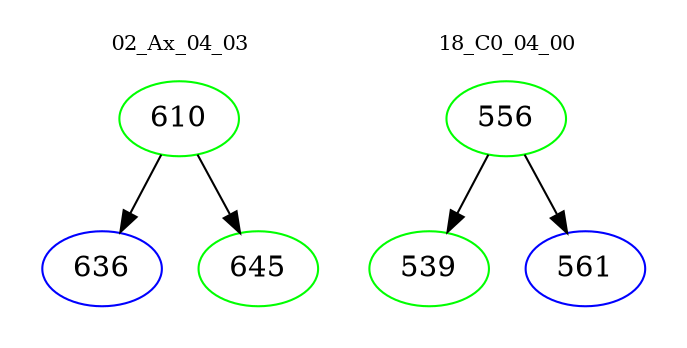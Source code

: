digraph{
subgraph cluster_0 {
color = white
label = "02_Ax_04_03";
fontsize=10;
T0_610 [label="610", color="green"]
T0_610 -> T0_636 [color="black"]
T0_636 [label="636", color="blue"]
T0_610 -> T0_645 [color="black"]
T0_645 [label="645", color="green"]
}
subgraph cluster_1 {
color = white
label = "18_C0_04_00";
fontsize=10;
T1_556 [label="556", color="green"]
T1_556 -> T1_539 [color="black"]
T1_539 [label="539", color="green"]
T1_556 -> T1_561 [color="black"]
T1_561 [label="561", color="blue"]
}
}
